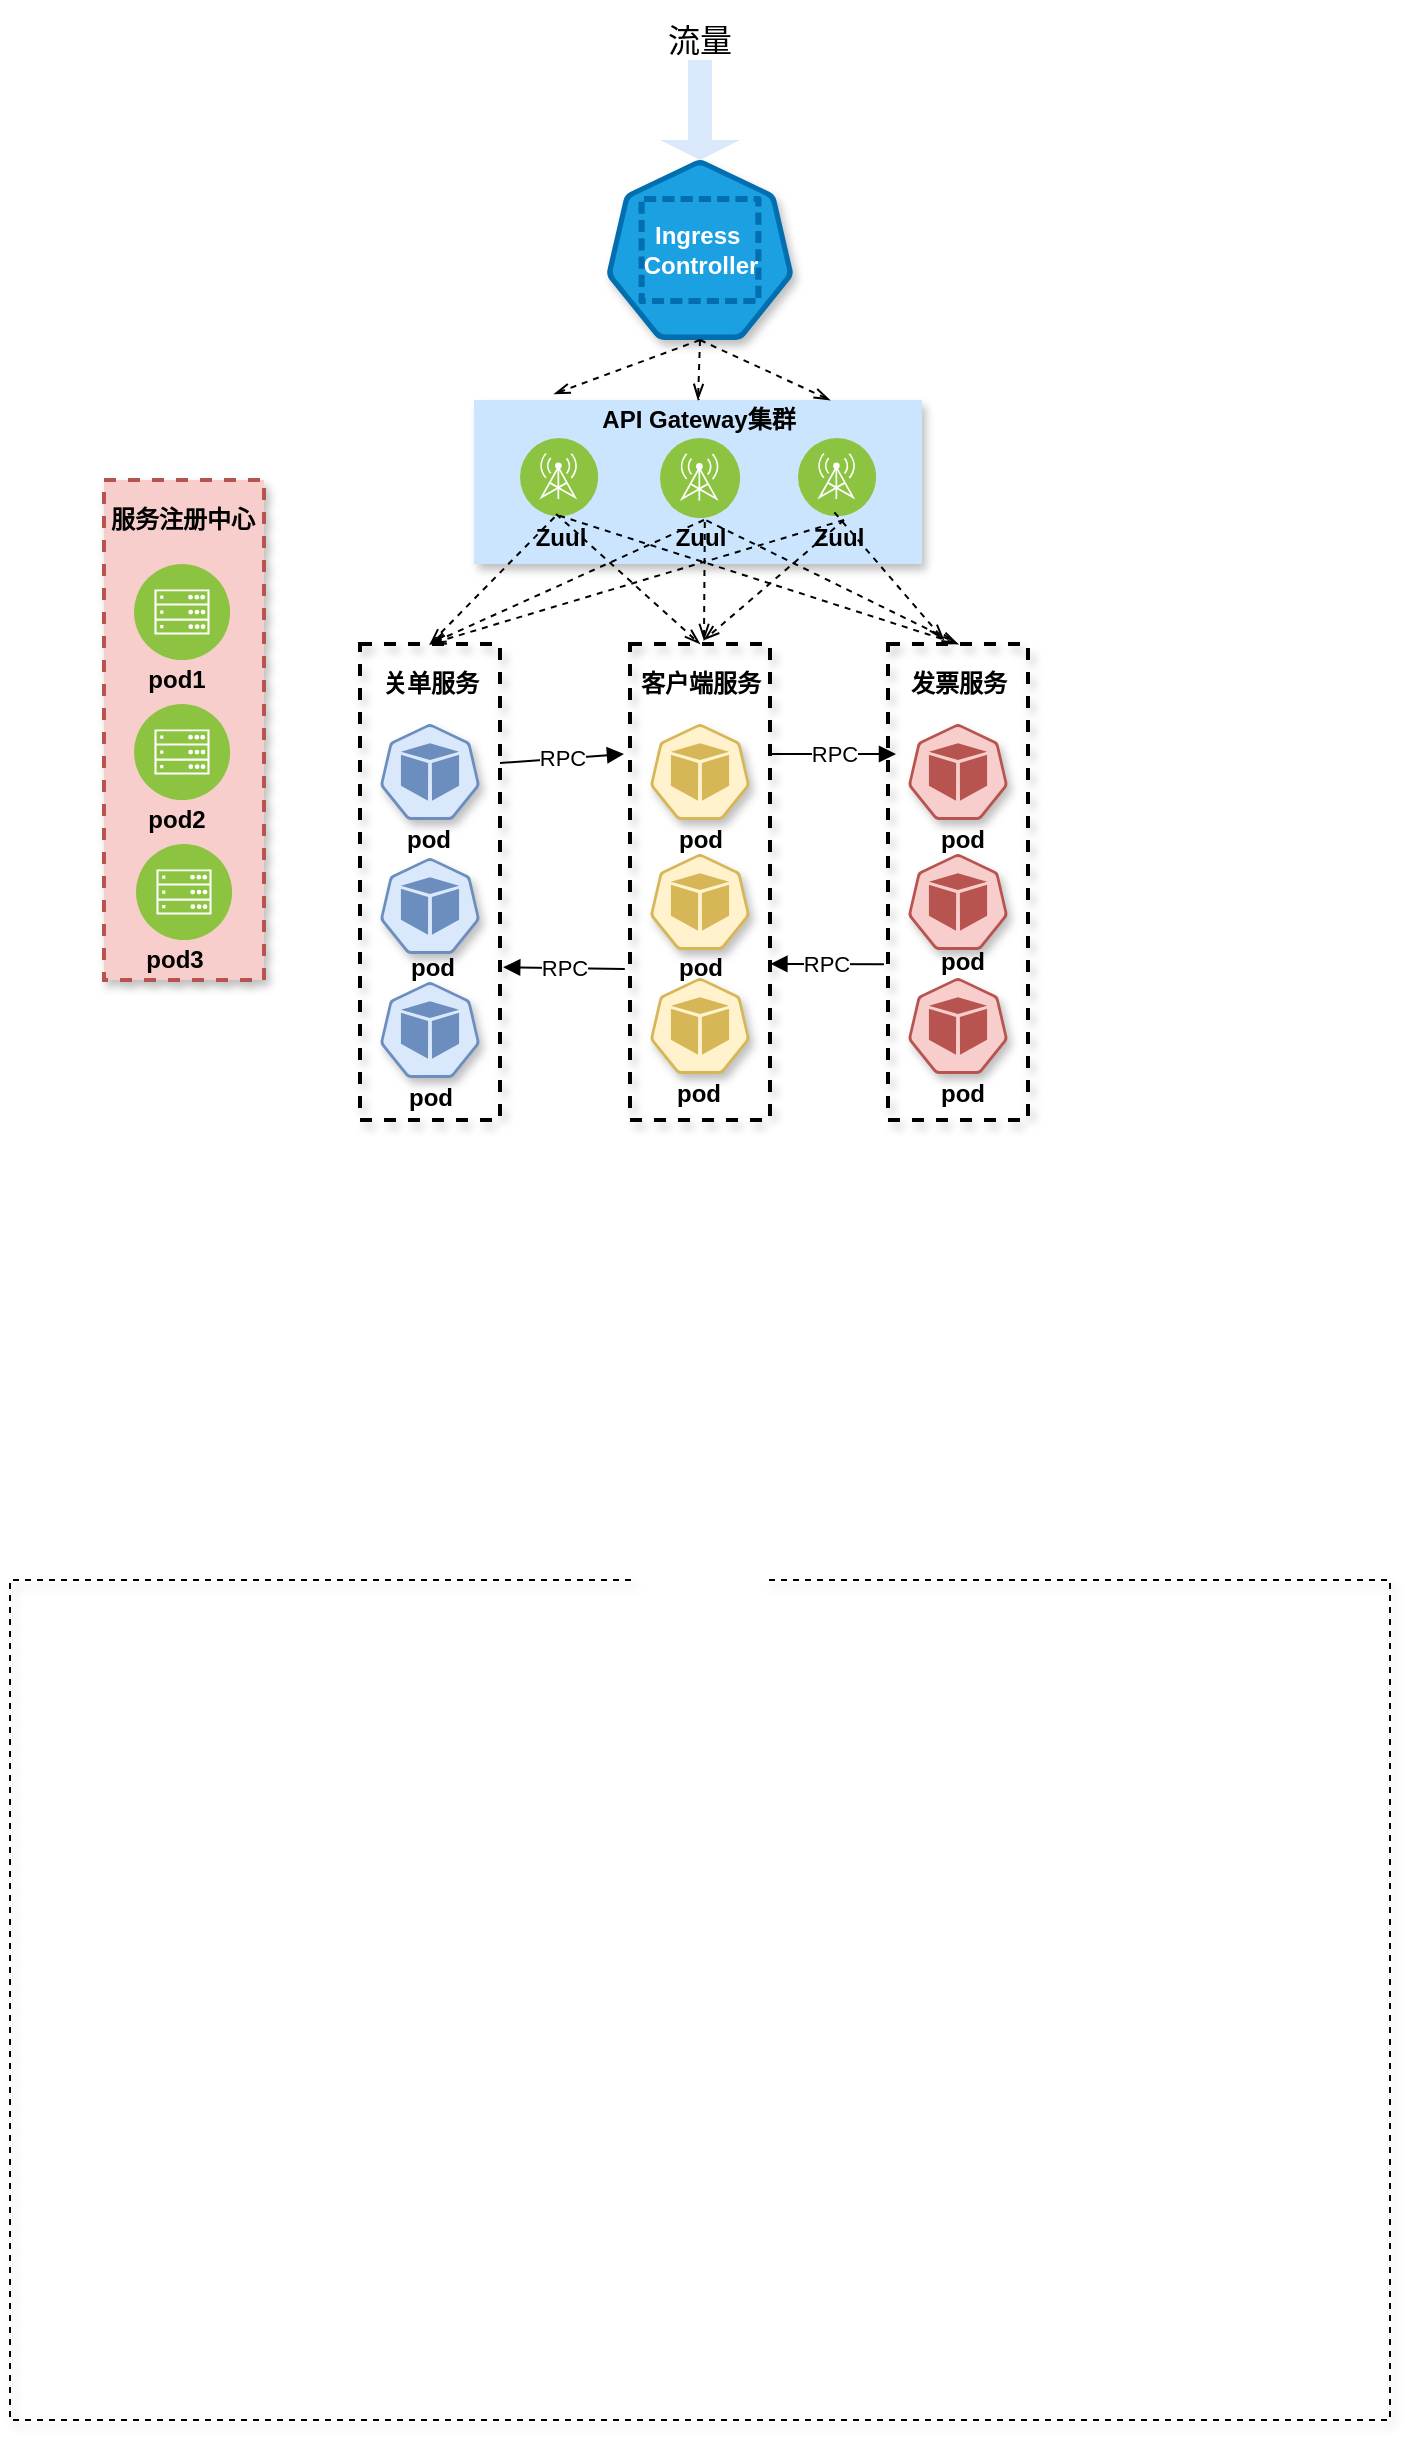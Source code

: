 <mxfile version="14.9.8" type="github">
  <diagram id="C5RBs43oDa-KdzZeNtuy" name="Page-1">
    <mxGraphModel dx="1038" dy="548" grid="1" gridSize="10" guides="1" tooltips="1" connect="1" arrows="1" fold="1" page="1" pageScale="1" pageWidth="827" pageHeight="1169" math="0" shadow="0">
      <root>
        <mxCell id="WIyWlLk6GJQsqaUBKTNV-0" />
        <mxCell id="WIyWlLk6GJQsqaUBKTNV-1" parent="WIyWlLk6GJQsqaUBKTNV-0" />
        <mxCell id="dBJiUUkti5pUjCc-3D_W-28" value="" style="shape=singleArrow;direction=south;whiteSpace=wrap;html=1;fillColor=#dae8fc;strokeColor=none;" parent="WIyWlLk6GJQsqaUBKTNV-1" vertex="1">
          <mxGeometry x="398" y="40" width="40" height="50" as="geometry" />
        </mxCell>
        <mxCell id="dBJiUUkti5pUjCc-3D_W-30" value="&lt;font style=&quot;font-size: 16px&quot;&gt;流量&lt;/font&gt;" style="text;html=1;align=center;verticalAlign=middle;whiteSpace=wrap;" parent="WIyWlLk6GJQsqaUBKTNV-1" vertex="1">
          <mxGeometry x="368" y="10" width="100" height="40" as="geometry" />
        </mxCell>
        <mxCell id="lKUTsfi7DLRFIKs4Wi4O-4" value="" style="verticalLabelPosition=bottom;verticalAlign=top;html=1;shape=mxgraph.basic.polygon;polyCoords=[[0.55,0],[0.75,0],[1,0],[1,1],[0.75,1],[0,1],[0,0],[0.45,0]];polyline=1;fillColor=none;shadow=1;dashed=1;" parent="WIyWlLk6GJQsqaUBKTNV-1" vertex="1">
          <mxGeometry x="73" y="800" width="690" height="420" as="geometry" />
        </mxCell>
        <mxCell id="lKUTsfi7DLRFIKs4Wi4O-7" value="&lt;b&gt;Ingress&amp;nbsp;&lt;br&gt;Controller&lt;/b&gt;" style="html=1;dashed=0;whitespace=wrap;strokeColor=#006EAF;points=[[0.005,0.63,0],[0.1,0.2,0],[0.9,0.2,0],[0.5,0,0],[0.995,0.63,0],[0.72,0.99,0],[0.5,1,0],[0.28,0.99,0]];shape=mxgraph.kubernetes.icon;prIcon=ns;shadow=1;fillColor=#1ba1e2;fontColor=#ffffff;" parent="WIyWlLk6GJQsqaUBKTNV-1" vertex="1">
          <mxGeometry x="347.5" y="90" width="141" height="90" as="geometry" />
        </mxCell>
        <mxCell id="p3nEx2FxZ4yJWkLtqvik-16" style="edgeStyle=orthogonalEdgeStyle;orthogonalLoop=1;jettySize=auto;html=1;exitX=0.5;exitY=0;exitDx=0;exitDy=0;entryX=0.5;entryY=0;entryDx=0;entryDy=0;dashed=1;endArrow=openThin;endFill=0;" edge="1" parent="WIyWlLk6GJQsqaUBKTNV-1" source="lKUTsfi7DLRFIKs4Wi4O-10" target="lKUTsfi7DLRFIKs4Wi4O-16">
          <mxGeometry relative="1" as="geometry" />
        </mxCell>
        <mxCell id="lKUTsfi7DLRFIKs4Wi4O-10" value="" style="whiteSpace=wrap;html=1;absoluteArcSize=1;arcSize=14;strokeWidth=2;shadow=1;dashed=1;fillColor=#cce5ff;strokeColor=none;" parent="WIyWlLk6GJQsqaUBKTNV-1" vertex="1">
          <mxGeometry x="305" y="210" width="224" height="82" as="geometry" />
        </mxCell>
        <mxCell id="lKUTsfi7DLRFIKs4Wi4O-11" value="" style="aspect=fixed;perimeter=ellipsePerimeter;html=1;align=center;shadow=0;dashed=0;fontColor=#4277BB;labelBackgroundColor=#ffffff;fontSize=12;spacingTop=3;image;image=img/lib/ibm/infrastructure/mobile_provider_network.svg;strokeColor=#66FF66;" parent="WIyWlLk6GJQsqaUBKTNV-1" vertex="1">
          <mxGeometry x="328" y="229" width="39" height="39" as="geometry" />
        </mxCell>
        <mxCell id="lKUTsfi7DLRFIKs4Wi4O-12" value="&lt;b&gt;API Gateway集群&lt;/b&gt;" style="text;html=1;align=center;verticalAlign=middle;resizable=0;points=[];autosize=1;strokeColor=none;" parent="WIyWlLk6GJQsqaUBKTNV-1" vertex="1">
          <mxGeometry x="362" y="210" width="110" height="20" as="geometry" />
        </mxCell>
        <mxCell id="lKUTsfi7DLRFIKs4Wi4O-15" value="&lt;b&gt;Zuul&lt;/b&gt;" style="text;html=1;align=center;verticalAlign=middle;resizable=0;points=[];autosize=1;strokeColor=none;" parent="WIyWlLk6GJQsqaUBKTNV-1" vertex="1">
          <mxGeometry x="327.5" y="269" width="40" height="20" as="geometry" />
        </mxCell>
        <mxCell id="lKUTsfi7DLRFIKs4Wi4O-16" value="" style="aspect=fixed;perimeter=ellipsePerimeter;html=1;align=center;shadow=0;dashed=0;fontColor=#4277BB;labelBackgroundColor=#ffffff;fontSize=12;spacingTop=3;image;image=img/lib/ibm/infrastructure/mobile_provider_network.svg;strokeColor=#66FF66;" parent="WIyWlLk6GJQsqaUBKTNV-1" vertex="1">
          <mxGeometry x="398" y="229" width="40" height="40" as="geometry" />
        </mxCell>
        <mxCell id="lKUTsfi7DLRFIKs4Wi4O-17" value="&lt;b&gt;Zuul&lt;/b&gt;" style="text;html=1;align=center;verticalAlign=middle;resizable=0;points=[];autosize=1;strokeColor=none;" parent="WIyWlLk6GJQsqaUBKTNV-1" vertex="1">
          <mxGeometry x="398" y="269" width="40" height="20" as="geometry" />
        </mxCell>
        <mxCell id="lKUTsfi7DLRFIKs4Wi4O-19" value="" style="aspect=fixed;perimeter=ellipsePerimeter;html=1;align=center;shadow=0;dashed=0;fontColor=#4277BB;labelBackgroundColor=#ffffff;fontSize=12;spacingTop=3;image;image=img/lib/ibm/infrastructure/mobile_provider_network.svg;strokeColor=#66FF66;" parent="WIyWlLk6GJQsqaUBKTNV-1" vertex="1">
          <mxGeometry x="467" y="229" width="39" height="39" as="geometry" />
        </mxCell>
        <mxCell id="lKUTsfi7DLRFIKs4Wi4O-20" value="&lt;b&gt;Zuul&lt;/b&gt;" style="text;html=1;align=center;verticalAlign=middle;resizable=0;points=[];autosize=1;strokeColor=none;" parent="WIyWlLk6GJQsqaUBKTNV-1" vertex="1">
          <mxGeometry x="467" y="269" width="40" height="20" as="geometry" />
        </mxCell>
        <mxCell id="lKUTsfi7DLRFIKs4Wi4O-27" value="" style="whiteSpace=wrap;html=1;absoluteArcSize=1;arcSize=14;strokeWidth=2;shadow=1;dashed=1;fillColor=none;" parent="WIyWlLk6GJQsqaUBKTNV-1" vertex="1">
          <mxGeometry x="248" y="332" width="70" height="238" as="geometry" />
        </mxCell>
        <mxCell id="lKUTsfi7DLRFIKs4Wi4O-29" value="&lt;b&gt;关单服务&lt;/b&gt;" style="text;html=1;align=center;verticalAlign=middle;resizable=0;points=[];autosize=1;strokeColor=none;" parent="WIyWlLk6GJQsqaUBKTNV-1" vertex="1">
          <mxGeometry x="253" y="342" width="60" height="20" as="geometry" />
        </mxCell>
        <mxCell id="lKUTsfi7DLRFIKs4Wi4O-30" value="" style="html=1;dashed=0;whitespace=wrap;fillColor=#dae8fc;strokeColor=#6c8ebf;points=[[0.005,0.63,0],[0.1,0.2,0],[0.9,0.2,0],[0.5,0,0],[0.995,0.63,0],[0.72,0.99,0],[0.5,1,0],[0.28,0.99,0]];shape=mxgraph.kubernetes.icon;prIcon=pod;shadow=1;" parent="WIyWlLk6GJQsqaUBKTNV-1" vertex="1">
          <mxGeometry x="258" y="372" width="50" height="48" as="geometry" />
        </mxCell>
        <mxCell id="lKUTsfi7DLRFIKs4Wi4O-31" value="" style="html=1;dashed=0;whitespace=wrap;fillColor=#dae8fc;strokeColor=#6c8ebf;points=[[0.005,0.63,0],[0.1,0.2,0],[0.9,0.2,0],[0.5,0,0],[0.995,0.63,0],[0.72,0.99,0],[0.5,1,0],[0.28,0.99,0]];shape=mxgraph.kubernetes.icon;prIcon=pod;shadow=1;" parent="WIyWlLk6GJQsqaUBKTNV-1" vertex="1">
          <mxGeometry x="258" y="439" width="50" height="48" as="geometry" />
        </mxCell>
        <mxCell id="lKUTsfi7DLRFIKs4Wi4O-32" value="" style="html=1;dashed=0;whitespace=wrap;fillColor=#dae8fc;strokeColor=#6c8ebf;points=[[0.005,0.63,0],[0.1,0.2,0],[0.9,0.2,0],[0.5,0,0],[0.995,0.63,0],[0.72,0.99,0],[0.5,1,0],[0.28,0.99,0]];shape=mxgraph.kubernetes.icon;prIcon=pod;shadow=1;" parent="WIyWlLk6GJQsqaUBKTNV-1" vertex="1">
          <mxGeometry x="258" y="501" width="50" height="48" as="geometry" />
        </mxCell>
        <mxCell id="lKUTsfi7DLRFIKs4Wi4O-34" value="" style="whiteSpace=wrap;html=1;absoluteArcSize=1;arcSize=14;strokeWidth=2;shadow=1;dashed=1;fillColor=none;" parent="WIyWlLk6GJQsqaUBKTNV-1" vertex="1">
          <mxGeometry x="383" y="332" width="70" height="238" as="geometry" />
        </mxCell>
        <mxCell id="lKUTsfi7DLRFIKs4Wi4O-35" value="&lt;b&gt;客户端服务&lt;/b&gt;" style="text;html=1;align=center;verticalAlign=middle;resizable=0;points=[];autosize=1;strokeColor=none;" parent="WIyWlLk6GJQsqaUBKTNV-1" vertex="1">
          <mxGeometry x="378" y="342" width="80" height="20" as="geometry" />
        </mxCell>
        <mxCell id="lKUTsfi7DLRFIKs4Wi4O-36" value="" style="html=1;dashed=0;whitespace=wrap;fillColor=#fff2cc;strokeColor=#d6b656;points=[[0.005,0.63,0],[0.1,0.2,0],[0.9,0.2,0],[0.5,0,0],[0.995,0.63,0],[0.72,0.99,0],[0.5,1,0],[0.28,0.99,0]];shape=mxgraph.kubernetes.icon;prIcon=pod;shadow=1;" parent="WIyWlLk6GJQsqaUBKTNV-1" vertex="1">
          <mxGeometry x="393" y="372" width="50" height="48" as="geometry" />
        </mxCell>
        <mxCell id="lKUTsfi7DLRFIKs4Wi4O-37" value="" style="html=1;dashed=0;whitespace=wrap;fillColor=#fff2cc;strokeColor=#d6b656;points=[[0.005,0.63,0],[0.1,0.2,0],[0.9,0.2,0],[0.5,0,0],[0.995,0.63,0],[0.72,0.99,0],[0.5,1,0],[0.28,0.99,0]];shape=mxgraph.kubernetes.icon;prIcon=pod;shadow=1;" parent="WIyWlLk6GJQsqaUBKTNV-1" vertex="1">
          <mxGeometry x="393" y="437" width="50" height="48" as="geometry" />
        </mxCell>
        <mxCell id="lKUTsfi7DLRFIKs4Wi4O-38" value="" style="html=1;dashed=0;whitespace=wrap;fillColor=#fff2cc;strokeColor=#d6b656;points=[[0.005,0.63,0],[0.1,0.2,0],[0.9,0.2,0],[0.5,0,0],[0.995,0.63,0],[0.72,0.99,0],[0.5,1,0],[0.28,0.99,0]];shape=mxgraph.kubernetes.icon;prIcon=pod;shadow=1;" parent="WIyWlLk6GJQsqaUBKTNV-1" vertex="1">
          <mxGeometry x="393" y="499" width="50" height="48" as="geometry" />
        </mxCell>
        <mxCell id="lKUTsfi7DLRFIKs4Wi4O-39" value="" style="whiteSpace=wrap;html=1;absoluteArcSize=1;arcSize=14;strokeWidth=2;shadow=1;dashed=1;fillColor=none;" parent="WIyWlLk6GJQsqaUBKTNV-1" vertex="1">
          <mxGeometry x="512" y="332" width="70" height="238" as="geometry" />
        </mxCell>
        <mxCell id="lKUTsfi7DLRFIKs4Wi4O-40" value="&lt;b&gt;发票服务&lt;/b&gt;" style="text;html=1;align=center;verticalAlign=middle;resizable=0;points=[];autosize=1;strokeColor=none;" parent="WIyWlLk6GJQsqaUBKTNV-1" vertex="1">
          <mxGeometry x="517" y="342" width="60" height="20" as="geometry" />
        </mxCell>
        <mxCell id="lKUTsfi7DLRFIKs4Wi4O-41" value="" style="html=1;dashed=0;whitespace=wrap;fillColor=#f8cecc;strokeColor=#b85450;points=[[0.005,0.63,0],[0.1,0.2,0],[0.9,0.2,0],[0.5,0,0],[0.995,0.63,0],[0.72,0.99,0],[0.5,1,0],[0.28,0.99,0]];shape=mxgraph.kubernetes.icon;prIcon=pod;shadow=1;" parent="WIyWlLk6GJQsqaUBKTNV-1" vertex="1">
          <mxGeometry x="522" y="372" width="50" height="48" as="geometry" />
        </mxCell>
        <mxCell id="lKUTsfi7DLRFIKs4Wi4O-42" value="" style="html=1;dashed=0;whitespace=wrap;fillColor=#f8cecc;strokeColor=#b85450;points=[[0.005,0.63,0],[0.1,0.2,0],[0.9,0.2,0],[0.5,0,0],[0.995,0.63,0],[0.72,0.99,0],[0.5,1,0],[0.28,0.99,0]];shape=mxgraph.kubernetes.icon;prIcon=pod;shadow=1;" parent="WIyWlLk6GJQsqaUBKTNV-1" vertex="1">
          <mxGeometry x="522" y="437" width="50" height="48" as="geometry" />
        </mxCell>
        <mxCell id="lKUTsfi7DLRFIKs4Wi4O-43" value="" style="html=1;dashed=0;whitespace=wrap;fillColor=#f8cecc;strokeColor=#b85450;points=[[0.005,0.63,0],[0.1,0.2,0],[0.9,0.2,0],[0.5,0,0],[0.995,0.63,0],[0.72,0.99,0],[0.5,1,0],[0.28,0.99,0]];shape=mxgraph.kubernetes.icon;prIcon=pod;shadow=1;" parent="WIyWlLk6GJQsqaUBKTNV-1" vertex="1">
          <mxGeometry x="522" y="499" width="50" height="48" as="geometry" />
        </mxCell>
        <mxCell id="p3nEx2FxZ4yJWkLtqvik-2" value="" style="endArrow=openThin;html=1;dashed=1;exitX=0.5;exitY=1;exitDx=0;exitDy=0;exitPerimeter=0;endFill=0;entryX=0.179;entryY=-0.037;entryDx=0;entryDy=0;entryPerimeter=0;" edge="1" parent="WIyWlLk6GJQsqaUBKTNV-1" source="lKUTsfi7DLRFIKs4Wi4O-7" target="lKUTsfi7DLRFIKs4Wi4O-10">
          <mxGeometry width="50" height="50" relative="1" as="geometry">
            <mxPoint x="250" y="180" as="sourcePoint" />
            <mxPoint x="350" y="220" as="targetPoint" />
          </mxGeometry>
        </mxCell>
        <mxCell id="p3nEx2FxZ4yJWkLtqvik-3" value="" style="endArrow=openThin;html=1;dashed=1;exitX=0.5;exitY=1;exitDx=0;exitDy=0;exitPerimeter=0;endFill=0;entryX=0.5;entryY=0;entryDx=0;entryDy=0;" edge="1" parent="WIyWlLk6GJQsqaUBKTNV-1" source="lKUTsfi7DLRFIKs4Wi4O-7" target="lKUTsfi7DLRFIKs4Wi4O-10">
          <mxGeometry width="50" height="50" relative="1" as="geometry">
            <mxPoint x="423.5" y="200" as="sourcePoint" />
            <mxPoint x="360" y="230" as="targetPoint" />
          </mxGeometry>
        </mxCell>
        <mxCell id="p3nEx2FxZ4yJWkLtqvik-4" value="" style="endArrow=openThin;html=1;dashed=1;exitX=0.5;exitY=1;exitDx=0;exitDy=0;exitPerimeter=0;endFill=0;" edge="1" parent="WIyWlLk6GJQsqaUBKTNV-1" source="lKUTsfi7DLRFIKs4Wi4O-7">
          <mxGeometry width="50" height="50" relative="1" as="geometry">
            <mxPoint x="423.5" y="200" as="sourcePoint" />
            <mxPoint x="483" y="210" as="targetPoint" />
          </mxGeometry>
        </mxCell>
        <mxCell id="p3nEx2FxZ4yJWkLtqvik-5" value="" style="endArrow=openThin;html=1;dashed=1;endFill=0;entryX=0.5;entryY=0;entryDx=0;entryDy=0;exitX=0.443;exitY=-0.02;exitDx=0;exitDy=0;exitPerimeter=0;" edge="1" parent="WIyWlLk6GJQsqaUBKTNV-1" source="lKUTsfi7DLRFIKs4Wi4O-15" target="lKUTsfi7DLRFIKs4Wi4O-27">
          <mxGeometry width="50" height="50" relative="1" as="geometry">
            <mxPoint x="330" y="290" as="sourcePoint" />
            <mxPoint x="360" y="230" as="targetPoint" />
          </mxGeometry>
        </mxCell>
        <mxCell id="p3nEx2FxZ4yJWkLtqvik-6" value="" style="endArrow=openThin;html=1;dashed=1;endFill=0;entryX=0.5;entryY=0;entryDx=0;entryDy=0;exitX=0.463;exitY=-0.1;exitDx=0;exitDy=0;exitPerimeter=0;" edge="1" parent="WIyWlLk6GJQsqaUBKTNV-1" source="lKUTsfi7DLRFIKs4Wi4O-15" target="lKUTsfi7DLRFIKs4Wi4O-34">
          <mxGeometry width="50" height="50" relative="1" as="geometry">
            <mxPoint x="355.22" y="278.6" as="sourcePoint" />
            <mxPoint x="293" y="342" as="targetPoint" />
          </mxGeometry>
        </mxCell>
        <mxCell id="p3nEx2FxZ4yJWkLtqvik-7" value="" style="endArrow=openThin;html=1;dashed=1;endFill=0;entryX=0.5;entryY=0;entryDx=0;entryDy=0;exitX=0.502;exitY=-0.06;exitDx=0;exitDy=0;exitPerimeter=0;" edge="1" parent="WIyWlLk6GJQsqaUBKTNV-1" source="lKUTsfi7DLRFIKs4Wi4O-15" target="lKUTsfi7DLRFIKs4Wi4O-39">
          <mxGeometry width="50" height="50" relative="1" as="geometry">
            <mxPoint x="356.02" y="277" as="sourcePoint" />
            <mxPoint x="428" y="342" as="targetPoint" />
          </mxGeometry>
        </mxCell>
        <mxCell id="p3nEx2FxZ4yJWkLtqvik-8" value="" style="endArrow=openThin;html=1;dashed=1;endFill=0;exitX=0.56;exitY=0.1;exitDx=0;exitDy=0;exitPerimeter=0;" edge="1" parent="WIyWlLk6GJQsqaUBKTNV-1" source="lKUTsfi7DLRFIKs4Wi4O-17">
          <mxGeometry width="50" height="50" relative="1" as="geometry">
            <mxPoint x="356.02" y="277" as="sourcePoint" />
            <mxPoint x="420" y="330" as="targetPoint" />
          </mxGeometry>
        </mxCell>
        <mxCell id="p3nEx2FxZ4yJWkLtqvik-9" value="" style="endArrow=openThin;html=1;dashed=1;endFill=0;entryX=0.5;entryY=0;entryDx=0;entryDy=0;" edge="1" parent="WIyWlLk6GJQsqaUBKTNV-1" target="lKUTsfi7DLRFIKs4Wi4O-27">
          <mxGeometry width="50" height="50" relative="1" as="geometry">
            <mxPoint x="420" y="270" as="sourcePoint" />
            <mxPoint x="430" y="340" as="targetPoint" />
          </mxGeometry>
        </mxCell>
        <mxCell id="p3nEx2FxZ4yJWkLtqvik-10" value="" style="endArrow=openThin;html=1;dashed=1;endFill=0;exitX=0.58;exitY=0.06;exitDx=0;exitDy=0;exitPerimeter=0;entryX=0.5;entryY=0;entryDx=0;entryDy=0;" edge="1" parent="WIyWlLk6GJQsqaUBKTNV-1" source="lKUTsfi7DLRFIKs4Wi4O-17" target="lKUTsfi7DLRFIKs4Wi4O-39">
          <mxGeometry width="50" height="50" relative="1" as="geometry">
            <mxPoint x="430.4" y="281" as="sourcePoint" />
            <mxPoint x="430" y="340" as="targetPoint" />
          </mxGeometry>
        </mxCell>
        <mxCell id="p3nEx2FxZ4yJWkLtqvik-11" value="" style="endArrow=openThin;html=1;dashed=1;endFill=0;exitX=0.455;exitY=-0.14;exitDx=0;exitDy=0;exitPerimeter=0;" edge="1" parent="WIyWlLk6GJQsqaUBKTNV-1" source="lKUTsfi7DLRFIKs4Wi4O-20">
          <mxGeometry width="50" height="50" relative="1" as="geometry">
            <mxPoint x="431.2" y="280.2" as="sourcePoint" />
            <mxPoint x="540" y="330" as="targetPoint" />
          </mxGeometry>
        </mxCell>
        <mxCell id="p3nEx2FxZ4yJWkLtqvik-12" value="" style="endArrow=openThin;html=1;dashed=1;endFill=0;exitX=0.575;exitY=0.05;exitDx=0;exitDy=0;exitPerimeter=0;" edge="1" parent="WIyWlLk6GJQsqaUBKTNV-1" source="lKUTsfi7DLRFIKs4Wi4O-20">
          <mxGeometry width="50" height="50" relative="1" as="geometry">
            <mxPoint x="495.2" y="276.2" as="sourcePoint" />
            <mxPoint x="420" y="330" as="targetPoint" />
          </mxGeometry>
        </mxCell>
        <mxCell id="p3nEx2FxZ4yJWkLtqvik-14" value="" style="endArrow=openThin;html=1;dashed=1;endFill=0;entryX=0.5;entryY=0;entryDx=0;entryDy=0;" edge="1" parent="WIyWlLk6GJQsqaUBKTNV-1" target="lKUTsfi7DLRFIKs4Wi4O-27">
          <mxGeometry width="50" height="50" relative="1" as="geometry">
            <mxPoint x="490" y="270" as="sourcePoint" />
            <mxPoint x="430" y="340" as="targetPoint" />
          </mxGeometry>
        </mxCell>
        <mxCell id="p3nEx2FxZ4yJWkLtqvik-26" value="RPC" style="endArrow=block;html=1;endFill=1;exitX=1;exitY=0.25;exitDx=0;exitDy=0;" edge="1" parent="WIyWlLk6GJQsqaUBKTNV-1" source="lKUTsfi7DLRFIKs4Wi4O-27">
          <mxGeometry width="50" height="50" relative="1" as="geometry">
            <mxPoint x="182.22" y="342" as="sourcePoint" />
            <mxPoint x="380" y="387" as="targetPoint" />
          </mxGeometry>
        </mxCell>
        <mxCell id="p3nEx2FxZ4yJWkLtqvik-27" value="RPC" style="endArrow=block;html=1;endFill=1;exitX=1;exitY=0.25;exitDx=0;exitDy=0;fillColor=#f5f5f5;gradientColor=#b3b3b3;jumpStyle=none;sketch=0;shadow=0;" edge="1" parent="WIyWlLk6GJQsqaUBKTNV-1">
          <mxGeometry width="50" height="50" relative="1" as="geometry">
            <mxPoint x="454" y="387" as="sourcePoint" />
            <mxPoint x="516" y="387" as="targetPoint" />
          </mxGeometry>
        </mxCell>
        <mxCell id="p3nEx2FxZ4yJWkLtqvik-28" value="RPC" style="endArrow=block;html=1;endFill=1;exitX=-0.037;exitY=0.683;exitDx=0;exitDy=0;exitPerimeter=0;entryX=1.023;entryY=0.679;entryDx=0;entryDy=0;entryPerimeter=0;" edge="1" parent="WIyWlLk6GJQsqaUBKTNV-1" source="lKUTsfi7DLRFIKs4Wi4O-34" target="lKUTsfi7DLRFIKs4Wi4O-27">
          <mxGeometry width="50" height="50" relative="1" as="geometry">
            <mxPoint x="328" y="397" as="sourcePoint" />
            <mxPoint x="390" y="397" as="targetPoint" />
          </mxGeometry>
        </mxCell>
        <mxCell id="p3nEx2FxZ4yJWkLtqvik-29" value="RPC" style="endArrow=block;html=1;endFill=1;exitX=-0.029;exitY=0.673;exitDx=0;exitDy=0;exitPerimeter=0;entryX=1.003;entryY=0.672;entryDx=0;entryDy=0;entryPerimeter=0;" edge="1" parent="WIyWlLk6GJQsqaUBKTNV-1" source="lKUTsfi7DLRFIKs4Wi4O-39" target="lKUTsfi7DLRFIKs4Wi4O-34">
          <mxGeometry width="50" height="50" relative="1" as="geometry">
            <mxPoint x="390.41" y="492.26" as="sourcePoint" />
            <mxPoint x="460" y="482" as="targetPoint" />
          </mxGeometry>
        </mxCell>
        <mxCell id="p3nEx2FxZ4yJWkLtqvik-32" value="" style="whiteSpace=wrap;html=1;absoluteArcSize=1;arcSize=14;strokeWidth=2;shadow=1;dashed=1;fillColor=#f8cecc;strokeColor=#b85450;" vertex="1" parent="WIyWlLk6GJQsqaUBKTNV-1">
          <mxGeometry x="120" y="250" width="80" height="250" as="geometry" />
        </mxCell>
        <mxCell id="p3nEx2FxZ4yJWkLtqvik-33" value="&lt;b&gt;服务注册中心&lt;/b&gt;" style="text;html=1;align=center;verticalAlign=middle;resizable=0;points=[];autosize=1;strokeColor=none;" vertex="1" parent="WIyWlLk6GJQsqaUBKTNV-1">
          <mxGeometry x="114" y="260" width="90" height="20" as="geometry" />
        </mxCell>
        <mxCell id="p3nEx2FxZ4yJWkLtqvik-34" value="" style="aspect=fixed;perimeter=ellipsePerimeter;html=1;align=center;shadow=0;dashed=0;fontColor=#4277BB;labelBackgroundColor=#ffffff;fontSize=12;spacingTop=3;image;image=img/lib/ibm/infrastructure/mobile_backend.svg;strokeColor=#000000;fillColor=none;" vertex="1" parent="WIyWlLk6GJQsqaUBKTNV-1">
          <mxGeometry x="135" y="292" width="48" height="48" as="geometry" />
        </mxCell>
        <mxCell id="p3nEx2FxZ4yJWkLtqvik-35" value="" style="aspect=fixed;perimeter=ellipsePerimeter;html=1;align=center;shadow=0;dashed=0;fontColor=#4277BB;labelBackgroundColor=#ffffff;fontSize=12;spacingTop=3;image;image=img/lib/ibm/infrastructure/mobile_backend.svg;strokeColor=#000000;fillColor=none;" vertex="1" parent="WIyWlLk6GJQsqaUBKTNV-1">
          <mxGeometry x="135" y="362" width="48" height="48" as="geometry" />
        </mxCell>
        <mxCell id="p3nEx2FxZ4yJWkLtqvik-36" value="" style="aspect=fixed;perimeter=ellipsePerimeter;html=1;align=center;shadow=0;dashed=0;fontColor=#4277BB;labelBackgroundColor=#ffffff;fontSize=12;spacingTop=3;image;image=img/lib/ibm/infrastructure/mobile_backend.svg;strokeColor=#000000;fillColor=none;" vertex="1" parent="WIyWlLk6GJQsqaUBKTNV-1">
          <mxGeometry x="136" y="432" width="48" height="48" as="geometry" />
        </mxCell>
        <mxCell id="p3nEx2FxZ4yJWkLtqvik-37" value="&lt;b&gt;pod1&lt;/b&gt;" style="text;html=1;align=center;verticalAlign=middle;resizable=0;points=[];autosize=1;strokeColor=none;" vertex="1" parent="WIyWlLk6GJQsqaUBKTNV-1">
          <mxGeometry x="136" y="340" width="40" height="20" as="geometry" />
        </mxCell>
        <mxCell id="p3nEx2FxZ4yJWkLtqvik-38" value="&lt;b&gt;pod2&lt;/b&gt;" style="text;html=1;align=center;verticalAlign=middle;resizable=0;points=[];autosize=1;strokeColor=none;" vertex="1" parent="WIyWlLk6GJQsqaUBKTNV-1">
          <mxGeometry x="136" y="410" width="40" height="20" as="geometry" />
        </mxCell>
        <mxCell id="p3nEx2FxZ4yJWkLtqvik-39" value="&lt;b&gt;pod3&lt;/b&gt;" style="text;html=1;align=center;verticalAlign=middle;resizable=0;points=[];autosize=1;strokeColor=none;" vertex="1" parent="WIyWlLk6GJQsqaUBKTNV-1">
          <mxGeometry x="135" y="480" width="40" height="20" as="geometry" />
        </mxCell>
        <mxCell id="p3nEx2FxZ4yJWkLtqvik-40" value="&lt;b&gt;pod&lt;/b&gt;" style="text;html=1;align=center;verticalAlign=middle;resizable=0;points=[];autosize=1;strokeColor=none;" vertex="1" parent="WIyWlLk6GJQsqaUBKTNV-1">
          <mxGeometry x="262" y="420" width="40" height="20" as="geometry" />
        </mxCell>
        <mxCell id="p3nEx2FxZ4yJWkLtqvik-41" value="&lt;b&gt;pod&lt;/b&gt;" style="text;html=1;align=center;verticalAlign=middle;resizable=0;points=[];autosize=1;strokeColor=none;" vertex="1" parent="WIyWlLk6GJQsqaUBKTNV-1">
          <mxGeometry x="264" y="484" width="40" height="20" as="geometry" />
        </mxCell>
        <mxCell id="p3nEx2FxZ4yJWkLtqvik-42" value="&lt;b&gt;pod&lt;/b&gt;" style="text;html=1;align=center;verticalAlign=middle;resizable=0;points=[];autosize=1;strokeColor=none;" vertex="1" parent="WIyWlLk6GJQsqaUBKTNV-1">
          <mxGeometry x="263" y="549" width="40" height="20" as="geometry" />
        </mxCell>
        <mxCell id="p3nEx2FxZ4yJWkLtqvik-43" value="&lt;b&gt;pod&lt;/b&gt;" style="text;html=1;align=center;verticalAlign=middle;resizable=0;points=[];autosize=1;strokeColor=none;" vertex="1" parent="WIyWlLk6GJQsqaUBKTNV-1">
          <mxGeometry x="398" y="420" width="40" height="20" as="geometry" />
        </mxCell>
        <mxCell id="p3nEx2FxZ4yJWkLtqvik-44" value="&lt;b&gt;pod&lt;/b&gt;" style="text;html=1;align=center;verticalAlign=middle;resizable=0;points=[];autosize=1;strokeColor=none;" vertex="1" parent="WIyWlLk6GJQsqaUBKTNV-1">
          <mxGeometry x="398" y="484" width="40" height="20" as="geometry" />
        </mxCell>
        <mxCell id="p3nEx2FxZ4yJWkLtqvik-45" value="&lt;b&gt;pod&lt;/b&gt;" style="text;html=1;align=center;verticalAlign=middle;resizable=0;points=[];autosize=1;strokeColor=none;" vertex="1" parent="WIyWlLk6GJQsqaUBKTNV-1">
          <mxGeometry x="397" y="547" width="40" height="20" as="geometry" />
        </mxCell>
        <mxCell id="p3nEx2FxZ4yJWkLtqvik-46" value="&lt;b&gt;pod&lt;/b&gt;" style="text;html=1;align=center;verticalAlign=middle;resizable=0;points=[];autosize=1;strokeColor=none;" vertex="1" parent="WIyWlLk6GJQsqaUBKTNV-1">
          <mxGeometry x="529" y="420" width="40" height="20" as="geometry" />
        </mxCell>
        <mxCell id="p3nEx2FxZ4yJWkLtqvik-47" value="&lt;b&gt;pod&lt;/b&gt;" style="text;html=1;align=center;verticalAlign=middle;resizable=0;points=[];autosize=1;strokeColor=none;" vertex="1" parent="WIyWlLk6GJQsqaUBKTNV-1">
          <mxGeometry x="529" y="481" width="40" height="20" as="geometry" />
        </mxCell>
        <mxCell id="p3nEx2FxZ4yJWkLtqvik-48" value="&lt;b&gt;pod&lt;/b&gt;" style="text;html=1;align=center;verticalAlign=middle;resizable=0;points=[];autosize=1;strokeColor=none;" vertex="1" parent="WIyWlLk6GJQsqaUBKTNV-1">
          <mxGeometry x="529" y="547" width="40" height="20" as="geometry" />
        </mxCell>
      </root>
    </mxGraphModel>
  </diagram>
</mxfile>
